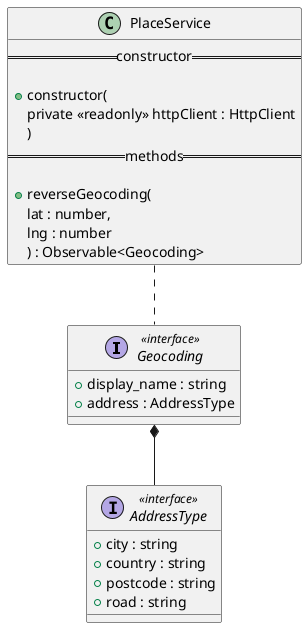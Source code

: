 @startuml PlaceService

interface Geocoding <<interface>> {
  + display_name : string
  + address : AddressType
}

interface AddressType <<interface>> {
  + city : string
  + country : string
  + postcode : string
  + road : string
}

class PlaceService {
  == constructor ==

  + constructor(
    private <<readonly>> httpClient : HttpClient
    )
  == methods ==

  + reverseGeocoding(
    lat : number,
    lng : number
    ) : Observable<Geocoding>
}

Geocoding *-- AddressType
PlaceService .. Geocoding
@enduml
